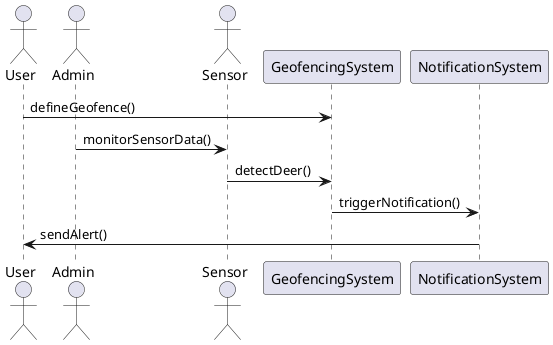 @startuml

actor User
actor Admin
actor Sensor
participant GeofencingSystem
participant NotificationSystem

User -> GeofencingSystem : defineGeofence()
Admin -> Sensor : monitorSensorData()
Sensor -> GeofencingSystem : detectDeer()
GeofencingSystem -> NotificationSystem : triggerNotification()
NotificationSystem -> User : sendAlert()

@enduml
